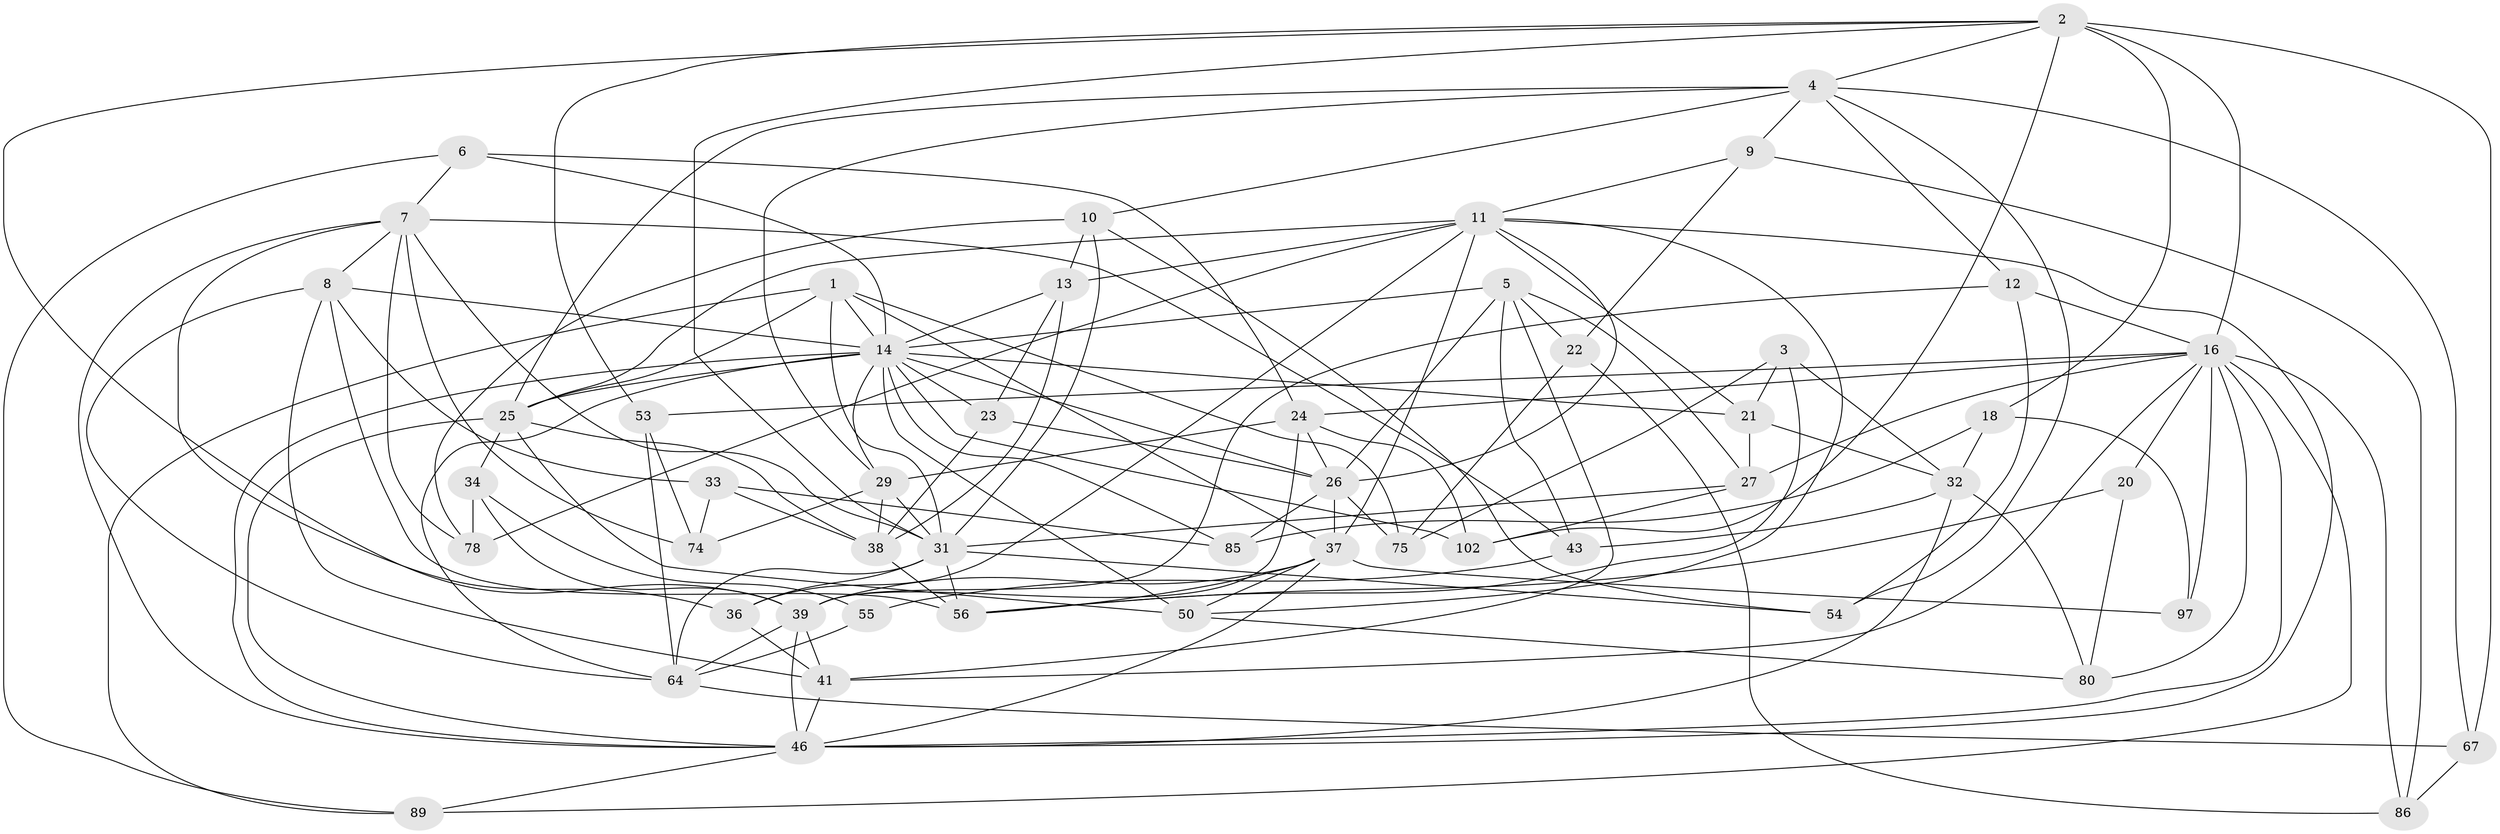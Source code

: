 // original degree distribution, {4: 1.0}
// Generated by graph-tools (version 1.1) at 2025/16/03/09/25 04:16:24]
// undirected, 52 vertices, 148 edges
graph export_dot {
graph [start="1"]
  node [color=gray90,style=filled];
  1 [super="+91"];
  2 [super="+73+90"];
  3;
  4 [super="+51+63"];
  5 [super="+101"];
  6;
  7 [super="+40+35"];
  8 [super="+87"];
  9;
  10 [super="+62+17"];
  11 [super="+58+65+104"];
  12;
  13 [super="+60"];
  14 [super="+30+15+19"];
  16 [super="+45+88+52"];
  18;
  20;
  21 [super="+103"];
  22;
  23;
  24 [super="+42"];
  25 [super="+68"];
  26 [super="+94+79"];
  27 [super="+100+72"];
  29 [super="+98"];
  31 [super="+70+59"];
  32 [super="+66"];
  33;
  34;
  36;
  37 [super="+49"];
  38 [super="+69"];
  39 [super="+47+92"];
  41 [super="+77"];
  43;
  46 [super="+83+48+61"];
  50 [super="+57"];
  53;
  54;
  55;
  56 [super="+76"];
  64 [super="+82"];
  67;
  74;
  75;
  78;
  80;
  85;
  86;
  89;
  97;
  102;
  1 -- 75;
  1 -- 89;
  1 -- 31;
  1 -- 37;
  1 -- 14;
  1 -- 25;
  2 -- 102;
  2 -- 39;
  2 -- 53;
  2 -- 67;
  2 -- 18;
  2 -- 4;
  2 -- 16;
  2 -- 31;
  3 -- 75;
  3 -- 32;
  3 -- 21;
  3 -- 56;
  4 -- 12;
  4 -- 9;
  4 -- 10;
  4 -- 54;
  4 -- 25;
  4 -- 67;
  4 -- 29;
  5 -- 43;
  5 -- 41;
  5 -- 22;
  5 -- 14;
  5 -- 27;
  5 -- 26;
  6 -- 89;
  6 -- 7;
  6 -- 24;
  6 -- 14;
  7 -- 43;
  7 -- 78;
  7 -- 36;
  7 -- 46;
  7 -- 8;
  7 -- 74;
  7 -- 31;
  8 -- 64;
  8 -- 56;
  8 -- 33;
  8 -- 41;
  8 -- 14;
  9 -- 22;
  9 -- 86;
  9 -- 11;
  10 -- 54;
  10 -- 13 [weight=2];
  10 -- 78;
  10 -- 31;
  11 -- 36;
  11 -- 13;
  11 -- 78;
  11 -- 50;
  11 -- 21;
  11 -- 26;
  11 -- 46;
  11 -- 37;
  11 -- 25;
  12 -- 54;
  12 -- 39;
  12 -- 16;
  13 -- 14;
  13 -- 23;
  13 -- 38;
  14 -- 23;
  14 -- 46;
  14 -- 102;
  14 -- 50 [weight=2];
  14 -- 26;
  14 -- 64;
  14 -- 21;
  14 -- 85;
  14 -- 29;
  14 -- 25;
  16 -- 86;
  16 -- 80;
  16 -- 97 [weight=2];
  16 -- 20 [weight=2];
  16 -- 24;
  16 -- 27;
  16 -- 41;
  16 -- 89;
  16 -- 53;
  16 -- 46;
  18 -- 85;
  18 -- 97;
  18 -- 32;
  20 -- 80;
  20 -- 56;
  21 -- 27 [weight=2];
  21 -- 32;
  22 -- 86;
  22 -- 75;
  23 -- 38;
  23 -- 26;
  24 -- 29;
  24 -- 102;
  24 -- 26;
  24 -- 39;
  25 -- 34;
  25 -- 50;
  25 -- 38;
  25 -- 46;
  26 -- 75;
  26 -- 85;
  26 -- 37;
  27 -- 102;
  27 -- 31;
  29 -- 74;
  29 -- 38;
  29 -- 31;
  31 -- 36;
  31 -- 54;
  31 -- 64;
  31 -- 56;
  32 -- 46;
  32 -- 80;
  32 -- 43;
  33 -- 85;
  33 -- 74;
  33 -- 38;
  34 -- 55;
  34 -- 78;
  34 -- 39;
  36 -- 41;
  37 -- 97;
  37 -- 50;
  37 -- 46;
  37 -- 39;
  37 -- 56;
  38 -- 56;
  39 -- 46;
  39 -- 41;
  39 -- 64;
  41 -- 46;
  43 -- 55;
  46 -- 89;
  50 -- 80;
  53 -- 74;
  53 -- 64;
  55 -- 64 [weight=2];
  64 -- 67;
  67 -- 86;
}
